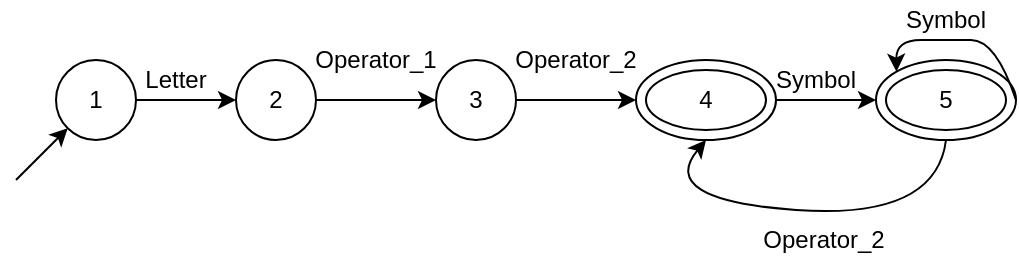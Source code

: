 <mxfile version="15.1.3" type="device"><diagram id="8WRE9VqpT0pNO_-kUy6B" name="Страница 1"><mxGraphModel dx="585" dy="343" grid="1" gridSize="10" guides="1" tooltips="1" connect="1" arrows="1" fold="1" page="1" pageScale="1" pageWidth="827" pageHeight="1169" math="0" shadow="0"><root><mxCell id="0"/><mxCell id="1" parent="0"/><mxCell id="BspRBlHtjv-Zl9OGbSMm-8" value="" style="edgeStyle=orthogonalEdgeStyle;rounded=0;orthogonalLoop=1;jettySize=auto;html=1;" edge="1" parent="1" source="BspRBlHtjv-Zl9OGbSMm-1" target="BspRBlHtjv-Zl9OGbSMm-3"><mxGeometry relative="1" as="geometry"/></mxCell><mxCell id="BspRBlHtjv-Zl9OGbSMm-1" value="1" style="ellipse;whiteSpace=wrap;html=1;aspect=fixed;" vertex="1" parent="1"><mxGeometry x="50" y="30" width="40" height="40" as="geometry"/></mxCell><mxCell id="BspRBlHtjv-Zl9OGbSMm-2" value="" style="endArrow=classic;html=1;entryX=0;entryY=1;entryDx=0;entryDy=0;" edge="1" parent="1" target="BspRBlHtjv-Zl9OGbSMm-1"><mxGeometry width="50" height="50" relative="1" as="geometry"><mxPoint x="30" y="90" as="sourcePoint"/><mxPoint x="440" y="20" as="targetPoint"/></mxGeometry></mxCell><mxCell id="BspRBlHtjv-Zl9OGbSMm-10" value="" style="edgeStyle=orthogonalEdgeStyle;rounded=0;orthogonalLoop=1;jettySize=auto;html=1;" edge="1" parent="1" source="BspRBlHtjv-Zl9OGbSMm-3" target="BspRBlHtjv-Zl9OGbSMm-4"><mxGeometry relative="1" as="geometry"/></mxCell><mxCell id="BspRBlHtjv-Zl9OGbSMm-3" value="2" style="ellipse;whiteSpace=wrap;html=1;aspect=fixed;" vertex="1" parent="1"><mxGeometry x="140" y="30" width="40" height="40" as="geometry"/></mxCell><mxCell id="BspRBlHtjv-Zl9OGbSMm-11" value="" style="edgeStyle=orthogonalEdgeStyle;rounded=0;orthogonalLoop=1;jettySize=auto;html=1;" edge="1" parent="1" source="BspRBlHtjv-Zl9OGbSMm-4" target="BspRBlHtjv-Zl9OGbSMm-6"><mxGeometry relative="1" as="geometry"/></mxCell><mxCell id="BspRBlHtjv-Zl9OGbSMm-4" value="3" style="ellipse;whiteSpace=wrap;html=1;aspect=fixed;" vertex="1" parent="1"><mxGeometry x="240" y="30" width="40" height="40" as="geometry"/></mxCell><mxCell id="BspRBlHtjv-Zl9OGbSMm-12" value="" style="edgeStyle=orthogonalEdgeStyle;rounded=0;orthogonalLoop=1;jettySize=auto;html=1;" edge="1" parent="1" source="BspRBlHtjv-Zl9OGbSMm-6" target="BspRBlHtjv-Zl9OGbSMm-7"><mxGeometry relative="1" as="geometry"/></mxCell><mxCell id="BspRBlHtjv-Zl9OGbSMm-6" value="GHIKEFL" style="ellipse;whiteSpace=wrap;html=1;" vertex="1" parent="1"><mxGeometry x="340" y="30" width="70" height="40" as="geometry"/></mxCell><mxCell id="BspRBlHtjv-Zl9OGbSMm-7" value="JKEFLHI" style="ellipse;whiteSpace=wrap;html=1;" vertex="1" parent="1"><mxGeometry x="460" y="30" width="70" height="40" as="geometry"/></mxCell><mxCell id="BspRBlHtjv-Zl9OGbSMm-13" value="5" style="ellipse;whiteSpace=wrap;html=1;" vertex="1" parent="1"><mxGeometry x="465" y="35" width="60" height="30" as="geometry"/></mxCell><mxCell id="BspRBlHtjv-Zl9OGbSMm-14" value="4" style="ellipse;whiteSpace=wrap;html=1;" vertex="1" parent="1"><mxGeometry x="345" y="35" width="60" height="30" as="geometry"/></mxCell><mxCell id="BspRBlHtjv-Zl9OGbSMm-15" value="Letter" style="text;html=1;strokeColor=none;fillColor=none;align=center;verticalAlign=middle;whiteSpace=wrap;rounded=0;" vertex="1" parent="1"><mxGeometry x="90" y="30" width="40" height="20" as="geometry"/></mxCell><mxCell id="BspRBlHtjv-Zl9OGbSMm-16" value="Operator_1" style="text;html=1;strokeColor=none;fillColor=none;align=center;verticalAlign=middle;whiteSpace=wrap;rounded=0;" vertex="1" parent="1"><mxGeometry x="190" y="20" width="40" height="20" as="geometry"/></mxCell><mxCell id="BspRBlHtjv-Zl9OGbSMm-17" value="Operator_2" style="text;html=1;strokeColor=none;fillColor=none;align=center;verticalAlign=middle;whiteSpace=wrap;rounded=0;" vertex="1" parent="1"><mxGeometry x="290" y="20" width="40" height="20" as="geometry"/></mxCell><mxCell id="BspRBlHtjv-Zl9OGbSMm-18" value="Symbol" style="text;html=1;strokeColor=none;fillColor=none;align=center;verticalAlign=middle;whiteSpace=wrap;rounded=0;" vertex="1" parent="1"><mxGeometry x="410" y="30" width="40" height="20" as="geometry"/></mxCell><mxCell id="BspRBlHtjv-Zl9OGbSMm-19" value="" style="curved=1;endArrow=classic;html=1;exitX=1;exitY=0.5;exitDx=0;exitDy=0;entryX=0;entryY=0;entryDx=0;entryDy=0;" edge="1" parent="1" source="BspRBlHtjv-Zl9OGbSMm-7" target="BspRBlHtjv-Zl9OGbSMm-7"><mxGeometry width="50" height="50" relative="1" as="geometry"><mxPoint x="350" y="150" as="sourcePoint"/><mxPoint x="400" y="100" as="targetPoint"/><Array as="points"><mxPoint x="520" y="20"/><mxPoint x="495" y="20"/><mxPoint x="470" y="20"/></Array></mxGeometry></mxCell><mxCell id="BspRBlHtjv-Zl9OGbSMm-20" value="Symbol" style="text;html=1;strokeColor=none;fillColor=none;align=center;verticalAlign=middle;whiteSpace=wrap;rounded=0;" vertex="1" parent="1"><mxGeometry x="475" width="40" height="20" as="geometry"/></mxCell><mxCell id="BspRBlHtjv-Zl9OGbSMm-21" value="" style="curved=1;endArrow=classic;html=1;exitX=0.5;exitY=1;exitDx=0;exitDy=0;entryX=0.5;entryY=1;entryDx=0;entryDy=0;" edge="1" parent="1" source="BspRBlHtjv-Zl9OGbSMm-7" target="BspRBlHtjv-Zl9OGbSMm-6"><mxGeometry width="50" height="50" relative="1" as="geometry"><mxPoint x="350" y="150" as="sourcePoint"/><mxPoint x="400" y="100" as="targetPoint"/><Array as="points"><mxPoint x="490" y="110"/><mxPoint x="350" y="100"/></Array></mxGeometry></mxCell><mxCell id="BspRBlHtjv-Zl9OGbSMm-22" value="Operator_2" style="text;html=1;strokeColor=none;fillColor=none;align=center;verticalAlign=middle;whiteSpace=wrap;rounded=0;" vertex="1" parent="1"><mxGeometry x="414" y="110" width="40" height="20" as="geometry"/></mxCell></root></mxGraphModel></diagram></mxfile>